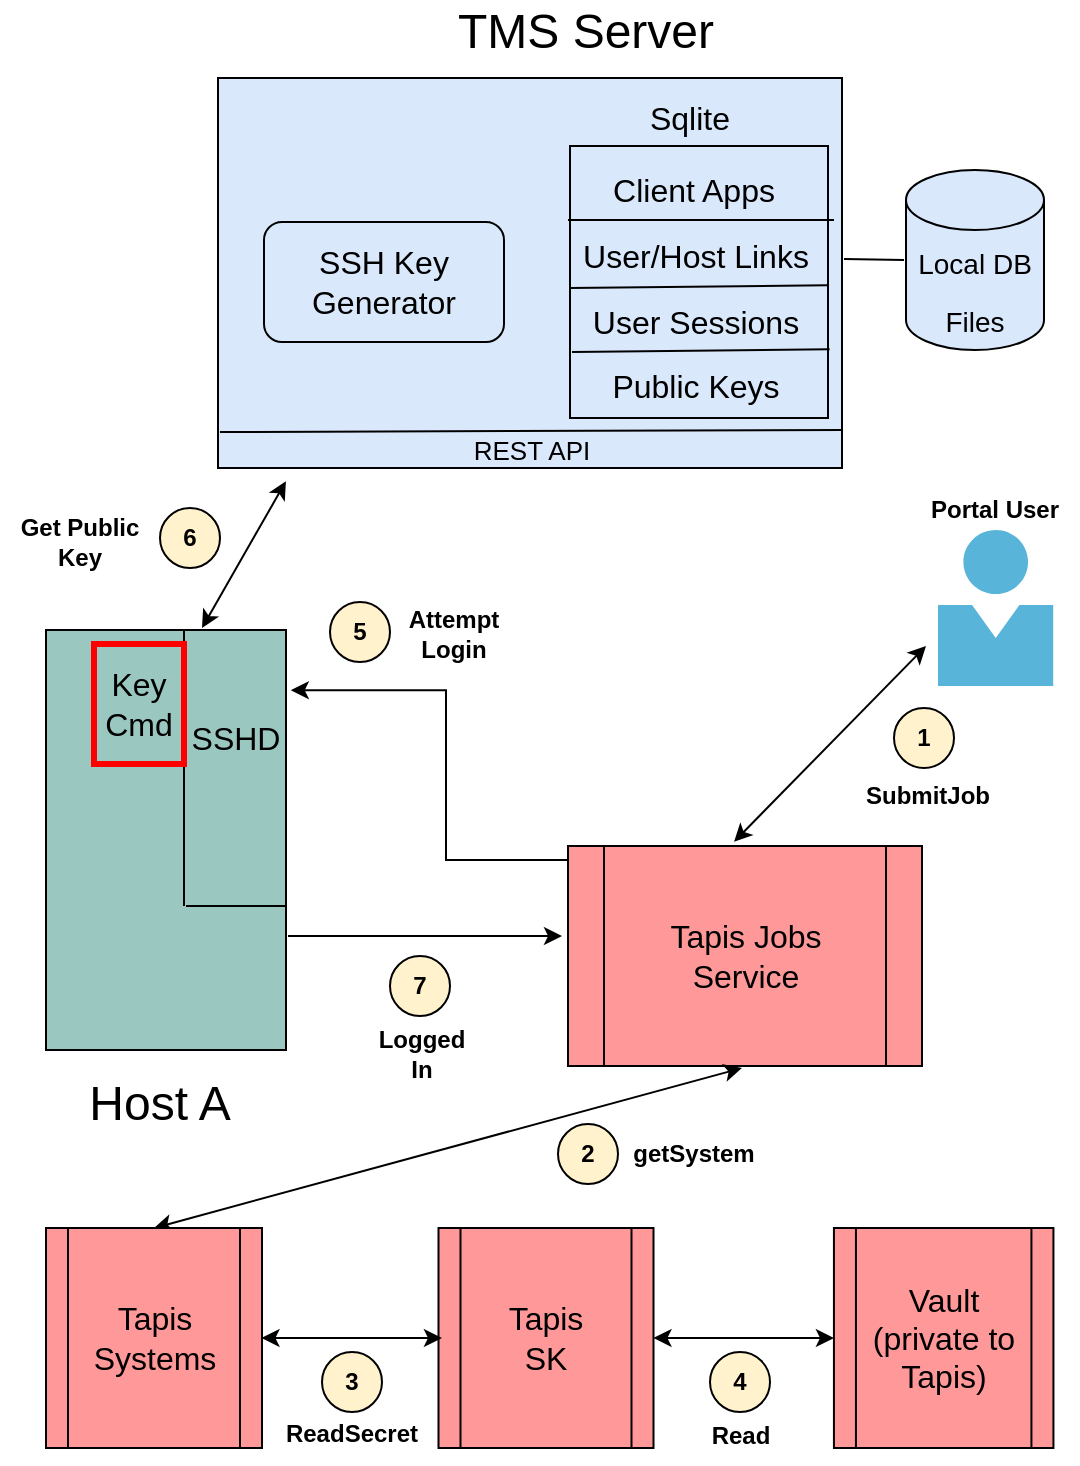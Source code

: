 <mxfile version="19.0.3" type="device"><diagram id="WpvKKH9HeB1tczCp6Pwm" name="Page-1"><mxGraphModel dx="1087" dy="863" grid="1" gridSize="10" guides="1" tooltips="1" connect="1" arrows="1" fold="1" page="1" pageScale="1" pageWidth="850" pageHeight="1100" math="0" shadow="0"><root><mxCell id="0"/><mxCell id="1" parent="0"/><mxCell id="M6zSFq0IvkL-IijFDvVV-1" value="" style="rounded=0;whiteSpace=wrap;html=1;fillColor=#DAE8FC;" parent="1" vertex="1"><mxGeometry x="138" y="75" width="312" height="195" as="geometry"/></mxCell><mxCell id="M6zSFq0IvkL-IijFDvVV-2" value="" style="edgeStyle=orthogonalEdgeStyle;rounded=0;orthogonalLoop=1;jettySize=auto;html=1;fontSize=16;startArrow=classic;startFill=1;endArrow=none;endFill=0;exitX=1.01;exitY=0.372;exitDx=0;exitDy=0;exitPerimeter=0;" parent="1" edge="1"><mxGeometry relative="1" as="geometry"><mxPoint x="174.4" y="381.12" as="sourcePoint"/><mxPoint x="313" y="466" as="targetPoint"/><Array as="points"><mxPoint x="252" y="381"/><mxPoint x="252" y="466"/></Array></mxGeometry></mxCell><mxCell id="M6zSFq0IvkL-IijFDvVV-3" value="" style="rounded=0;whiteSpace=wrap;html=1;fillColor=#9AC7BF;" parent="1" vertex="1"><mxGeometry x="52" y="351" width="120" height="210" as="geometry"/></mxCell><mxCell id="M6zSFq0IvkL-IijFDvVV-4" value="&lt;font style=&quot;font-size: 24px;&quot;&gt;TMS Server&lt;/font&gt;" style="text;html=1;strokeColor=none;fillColor=none;align=center;verticalAlign=middle;whiteSpace=wrap;rounded=0;" parent="1" vertex="1"><mxGeometry x="242" y="36" width="160" height="32" as="geometry"/></mxCell><mxCell id="M6zSFq0IvkL-IijFDvVV-5" value="&lt;font style=&quot;font-size: 24px;&quot;&gt;Host A&lt;/font&gt;" style="text;html=1;strokeColor=none;fillColor=none;align=center;verticalAlign=middle;whiteSpace=wrap;rounded=0;" parent="1" vertex="1"><mxGeometry x="29" y="571" width="160" height="33" as="geometry"/></mxCell><mxCell id="M6zSFq0IvkL-IijFDvVV-6" value="&lt;font style=&quot;font-size: 14px;&quot;&gt;Local DB&lt;br&gt;Files&lt;br&gt;&lt;/font&gt;" style="shape=cylinder3;whiteSpace=wrap;html=1;boundedLbl=1;backgroundOutline=1;size=15;fontSize=24;fillColor=#DAE8FC;" parent="1" vertex="1"><mxGeometry x="482" y="121" width="69" height="90" as="geometry"/></mxCell><mxCell id="M6zSFq0IvkL-IijFDvVV-7" value="" style="endArrow=none;html=1;rounded=0;fontSize=16;" parent="1" edge="1"><mxGeometry width="50" height="50" relative="1" as="geometry"><mxPoint x="451" y="165.5" as="sourcePoint"/><mxPoint x="481" y="166" as="targetPoint"/></mxGeometry></mxCell><mxCell id="M6zSFq0IvkL-IijFDvVV-8" value="" style="rounded=0;whiteSpace=wrap;html=1;fontSize=16;fillColor=#DAE8FC;" parent="1" vertex="1"><mxGeometry x="314" y="109" width="129" height="136" as="geometry"/></mxCell><mxCell id="M6zSFq0IvkL-IijFDvVV-9" value="User/Host Links" style="text;html=1;strokeColor=none;fillColor=none;align=center;verticalAlign=middle;whiteSpace=wrap;rounded=0;fontSize=16;" parent="1" vertex="1"><mxGeometry x="307" y="149" width="140" height="30" as="geometry"/></mxCell><mxCell id="M6zSFq0IvkL-IijFDvVV-10" value="Client Apps" style="text;html=1;strokeColor=none;fillColor=none;align=center;verticalAlign=middle;whiteSpace=wrap;rounded=0;fontSize=16;" parent="1" vertex="1"><mxGeometry x="306" y="116" width="140" height="30" as="geometry"/></mxCell><mxCell id="M6zSFq0IvkL-IijFDvVV-11" value="User Sessions" style="text;html=1;strokeColor=none;fillColor=none;align=center;verticalAlign=middle;whiteSpace=wrap;rounded=0;fontSize=16;" parent="1" vertex="1"><mxGeometry x="307" y="182" width="140" height="30" as="geometry"/></mxCell><mxCell id="M6zSFq0IvkL-IijFDvVV-12" value="Public Keys" style="text;html=1;strokeColor=none;fillColor=none;align=center;verticalAlign=middle;whiteSpace=wrap;rounded=0;fontSize=16;" parent="1" vertex="1"><mxGeometry x="307" y="215" width="140" height="27" as="geometry"/></mxCell><mxCell id="M6zSFq0IvkL-IijFDvVV-13" value="" style="endArrow=none;html=1;rounded=0;fontSize=16;entryX=1;entryY=1;entryDx=0;entryDy=0;exitX=0;exitY=0;exitDx=0;exitDy=0;" parent="1" target="M6zSFq0IvkL-IijFDvVV-10" edge="1"><mxGeometry width="50" height="50" relative="1" as="geometry"><mxPoint x="313" y="146" as="sourcePoint"/><mxPoint x="376.9" y="145.76" as="targetPoint"/></mxGeometry></mxCell><mxCell id="M6zSFq0IvkL-IijFDvVV-14" value="" style="endArrow=none;html=1;rounded=0;fontSize=16;entryX=0.92;entryY=-0.045;entryDx=0;entryDy=0;entryPerimeter=0;exitX=0;exitY=0;exitDx=0;exitDy=0;" parent="1" edge="1"><mxGeometry width="50" height="50" relative="1" as="geometry"><mxPoint x="314" y="180" as="sourcePoint"/><mxPoint x="442.8" y="178.65" as="targetPoint"/></mxGeometry></mxCell><mxCell id="M6zSFq0IvkL-IijFDvVV-15" value="" style="endArrow=none;html=1;rounded=0;fontSize=16;entryX=0.92;entryY=-0.045;entryDx=0;entryDy=0;entryPerimeter=0;exitX=0;exitY=0;exitDx=0;exitDy=0;" parent="1" edge="1"><mxGeometry width="50" height="50" relative="1" as="geometry"><mxPoint x="315" y="212" as="sourcePoint"/><mxPoint x="443.8" y="210.65" as="targetPoint"/></mxGeometry></mxCell><mxCell id="M6zSFq0IvkL-IijFDvVV-16" value="Sqlite" style="text;html=1;strokeColor=none;fillColor=none;align=center;verticalAlign=middle;whiteSpace=wrap;rounded=0;fontSize=16;" parent="1" vertex="1"><mxGeometry x="344" y="80" width="60" height="30" as="geometry"/></mxCell><mxCell id="M6zSFq0IvkL-IijFDvVV-17" value="" style="endArrow=none;html=1;rounded=0;fontSize=16;" parent="1" edge="1"><mxGeometry width="50" height="50" relative="1" as="geometry"><mxPoint x="139" y="252" as="sourcePoint"/><mxPoint x="450" y="251" as="targetPoint"/></mxGeometry></mxCell><mxCell id="M6zSFq0IvkL-IijFDvVV-18" value="&lt;font style=&quot;font-size: 13px;&quot;&gt;REST API&lt;/font&gt;" style="text;html=1;strokeColor=none;fillColor=none;align=center;verticalAlign=middle;whiteSpace=wrap;rounded=0;fontSize=16;" parent="1" vertex="1"><mxGeometry x="235" y="245" width="120" height="30" as="geometry"/></mxCell><mxCell id="M6zSFq0IvkL-IijFDvVV-20" value="SSH Key Generator" style="rounded=1;whiteSpace=wrap;html=1;fontSize=16;fillColor=#DAE8FC;" parent="1" vertex="1"><mxGeometry x="161" y="147" width="120" height="60" as="geometry"/></mxCell><mxCell id="M6zSFq0IvkL-IijFDvVV-22" value="Tapis Jobs&lt;br&gt;Service" style="shape=process;whiteSpace=wrap;html=1;backgroundOutline=1;fontSize=16;fillColor=#FF9999;" parent="1" vertex="1"><mxGeometry x="313" y="459" width="177" height="110" as="geometry"/></mxCell><mxCell id="M6zSFq0IvkL-IijFDvVV-27" value="" style="endArrow=none;html=1;rounded=0;fontSize=16;entryX=0.75;entryY=0;entryDx=0;entryDy=0;" parent="1" edge="1"><mxGeometry width="50" height="50" relative="1" as="geometry"><mxPoint x="121" y="489" as="sourcePoint"/><mxPoint x="121" y="351" as="targetPoint"/></mxGeometry></mxCell><mxCell id="M6zSFq0IvkL-IijFDvVV-28" value="SSHD" style="text;html=1;strokeColor=none;fillColor=none;align=center;verticalAlign=middle;whiteSpace=wrap;rounded=0;fontSize=16;" parent="1" vertex="1"><mxGeometry x="117" y="390" width="60" height="30" as="geometry"/></mxCell><mxCell id="M6zSFq0IvkL-IijFDvVV-29" value="" style="endArrow=none;html=1;rounded=0;fontSize=16;" parent="1" edge="1"><mxGeometry width="50" height="50" relative="1" as="geometry"><mxPoint x="122" y="489" as="sourcePoint"/><mxPoint x="172" y="489" as="targetPoint"/></mxGeometry></mxCell><mxCell id="M6zSFq0IvkL-IijFDvVV-32" value="Key Cmd" style="rounded=0;whiteSpace=wrap;html=1;fontSize=16;fillColor=#9AC7BF;rotation=0;strokeWidth=3;strokeColor=#FF0000;" parent="1" vertex="1"><mxGeometry x="76" y="358" width="45" height="60" as="geometry"/></mxCell><mxCell id="M6zSFq0IvkL-IijFDvVV-33" value="" style="sketch=0;aspect=fixed;html=1;points=[];align=center;image;fontSize=12;image=img/lib/mscae/Person.svg;" parent="1" vertex="1"><mxGeometry x="498" y="301" width="57.72" height="78" as="geometry"/></mxCell><mxCell id="M6zSFq0IvkL-IijFDvVV-34" value="" style="endArrow=classic;html=1;rounded=0;entryX=0.469;entryY=-0.019;entryDx=0;entryDy=0;entryPerimeter=0;startArrow=classic;startFill=1;" parent="1" target="M6zSFq0IvkL-IijFDvVV-22" edge="1"><mxGeometry width="50" height="50" relative="1" as="geometry"><mxPoint x="492" y="359" as="sourcePoint"/><mxPoint x="395.838" y="454.38" as="targetPoint"/></mxGeometry></mxCell><mxCell id="M6zSFq0IvkL-IijFDvVV-35" value="&lt;b&gt;1&lt;/b&gt;" style="ellipse;whiteSpace=wrap;html=1;aspect=fixed;fillColor=#FFF2CC;" parent="1" vertex="1"><mxGeometry x="476" y="390" width="30" height="30" as="geometry"/></mxCell><mxCell id="M6zSFq0IvkL-IijFDvVV-36" style="edgeStyle=orthogonalEdgeStyle;rounded=0;orthogonalLoop=1;jettySize=auto;html=1;exitX=0.5;exitY=1;exitDx=0;exitDy=0;startArrow=classic;startFill=1;endArrow=classic;endFill=1;" parent="1" source="M6zSFq0IvkL-IijFDvVV-35" target="M6zSFq0IvkL-IijFDvVV-35" edge="1"><mxGeometry relative="1" as="geometry"/></mxCell><mxCell id="M6zSFq0IvkL-IijFDvVV-38" value="&lt;b&gt;5&lt;/b&gt;" style="ellipse;whiteSpace=wrap;html=1;aspect=fixed;fillColor=#FFF2CC;" parent="1" vertex="1"><mxGeometry x="194" y="337" width="30" height="30" as="geometry"/></mxCell><mxCell id="M6zSFq0IvkL-IijFDvVV-40" value="&lt;b&gt;SubmitJob&lt;/b&gt;" style="text;html=1;strokeColor=none;fillColor=none;align=center;verticalAlign=middle;whiteSpace=wrap;rounded=0;" parent="1" vertex="1"><mxGeometry x="446" y="419" width="94" height="30" as="geometry"/></mxCell><mxCell id="M6zSFq0IvkL-IijFDvVV-41" value="&lt;b&gt;Attempt Login&lt;/b&gt;" style="text;html=1;strokeColor=none;fillColor=none;align=center;verticalAlign=middle;whiteSpace=wrap;rounded=0;" parent="1" vertex="1"><mxGeometry x="232" y="338" width="48" height="30" as="geometry"/></mxCell><mxCell id="M6zSFq0IvkL-IijFDvVV-42" value="" style="endArrow=classic;html=1;rounded=0;fontSize=16;entryX=0.086;entryY=1.014;entryDx=0;entryDy=0;entryPerimeter=0;startArrow=classic;startFill=1;" parent="1" edge="1"><mxGeometry width="50" height="50" relative="1" as="geometry"><mxPoint x="130" y="350" as="sourcePoint"/><mxPoint x="171.96" y="276.634" as="targetPoint"/></mxGeometry></mxCell><mxCell id="M6zSFq0IvkL-IijFDvVV-43" value="&lt;b&gt;6&lt;/b&gt;" style="ellipse;whiteSpace=wrap;html=1;aspect=fixed;fillColor=#FFF2CC;" parent="1" vertex="1"><mxGeometry x="109" y="290" width="30" height="30" as="geometry"/></mxCell><mxCell id="M6zSFq0IvkL-IijFDvVV-44" value="&lt;b&gt;Get Public Key&lt;/b&gt;" style="text;html=1;strokeColor=none;fillColor=none;align=center;verticalAlign=middle;whiteSpace=wrap;rounded=0;" parent="1" vertex="1"><mxGeometry x="33" y="292" width="72" height="30" as="geometry"/></mxCell><mxCell id="918ucn2GUy7M536dIKDZ-1" value="&lt;b&gt;Portal User&lt;/b&gt;" style="text;html=1;strokeColor=none;fillColor=none;align=center;verticalAlign=middle;whiteSpace=wrap;rounded=0;" parent="1" vertex="1"><mxGeometry x="485" y="276" width="83" height="30" as="geometry"/></mxCell><mxCell id="918ucn2GUy7M536dIKDZ-3" value="" style="endArrow=classic;html=1;rounded=0;fontSize=16;startArrow=classic;startFill=1;endFill=1;exitX=0.5;exitY=0;exitDx=0;exitDy=0;" parent="1" source="cp1jKN-kUIisdXZ7p6E0-1" edge="1"><mxGeometry width="50" height="50" relative="1" as="geometry"><mxPoint x="177" y="641" as="sourcePoint"/><mxPoint x="400" y="570" as="targetPoint"/></mxGeometry></mxCell><mxCell id="918ucn2GUy7M536dIKDZ-4" value="Vault&lt;br&gt;(private to Tapis)" style="shape=process;whiteSpace=wrap;html=1;backgroundOutline=1;fontSize=16;fillColor=#FF9999;" parent="1" vertex="1"><mxGeometry x="445.97" y="650" width="109.75" height="110" as="geometry"/></mxCell><mxCell id="918ucn2GUy7M536dIKDZ-5" value="&lt;b&gt;2&lt;/b&gt;" style="ellipse;whiteSpace=wrap;html=1;aspect=fixed;fillColor=#FFF2CC;" parent="1" vertex="1"><mxGeometry x="308" y="598" width="30" height="30" as="geometry"/></mxCell><mxCell id="918ucn2GUy7M536dIKDZ-6" value="&lt;b&gt;getSystem&lt;/b&gt;" style="text;html=1;strokeColor=none;fillColor=none;align=center;verticalAlign=middle;whiteSpace=wrap;rounded=0;" parent="1" vertex="1"><mxGeometry x="334" y="598" width="84" height="30" as="geometry"/></mxCell><mxCell id="XqJ7weECLL1IpEM_Zrqt-1" value="Tapis&lt;br&gt;SK" style="shape=process;whiteSpace=wrap;html=1;backgroundOutline=1;fontSize=16;fillColor=#FF9999;" parent="1" vertex="1"><mxGeometry x="248.25" y="650" width="107.5" height="110" as="geometry"/></mxCell><mxCell id="XqJ7weECLL1IpEM_Zrqt-3" value="" style="endArrow=classic;html=1;rounded=0;fontSize=16;startArrow=classic;startFill=1;endFill=1;exitX=1;exitY=0.5;exitDx=0;exitDy=0;" parent="1" source="XqJ7weECLL1IpEM_Zrqt-1" target="918ucn2GUy7M536dIKDZ-4" edge="1"><mxGeometry width="50" height="50" relative="1" as="geometry"><mxPoint x="280" y="705" as="sourcePoint"/><mxPoint x="410" y="580" as="targetPoint"/></mxGeometry></mxCell><mxCell id="XqJ7weECLL1IpEM_Zrqt-4" value="&lt;b&gt;3&lt;/b&gt;" style="ellipse;whiteSpace=wrap;html=1;aspect=fixed;fillColor=#FFF2CC;" parent="1" vertex="1"><mxGeometry x="190" y="712" width="30" height="30" as="geometry"/></mxCell><mxCell id="XqJ7weECLL1IpEM_Zrqt-5" value="&lt;b&gt;Read&lt;/b&gt;" style="text;html=1;strokeColor=none;fillColor=none;align=center;verticalAlign=middle;whiteSpace=wrap;rounded=0;" parent="1" vertex="1"><mxGeometry x="374" y="740" width="51" height="28" as="geometry"/></mxCell><mxCell id="XqJ7weECLL1IpEM_Zrqt-6" value="&lt;b&gt;7&lt;/b&gt;" style="ellipse;whiteSpace=wrap;html=1;aspect=fixed;fillColor=#FFF2CC;" parent="1" vertex="1"><mxGeometry x="224" y="514" width="30" height="30" as="geometry"/></mxCell><mxCell id="XqJ7weECLL1IpEM_Zrqt-7" value="&lt;b&gt;Logged In&lt;/b&gt;" style="text;html=1;strokeColor=none;fillColor=none;align=center;verticalAlign=middle;whiteSpace=wrap;rounded=0;" parent="1" vertex="1"><mxGeometry x="216" y="548" width="48" height="30" as="geometry"/></mxCell><mxCell id="XqJ7weECLL1IpEM_Zrqt-8" value="" style="endArrow=classic;html=1;rounded=0;fontSize=16;startArrow=none;startFill=0;endFill=1;" parent="1" edge="1"><mxGeometry width="50" height="50" relative="1" as="geometry"><mxPoint x="173" y="504" as="sourcePoint"/><mxPoint x="310" y="504" as="targetPoint"/></mxGeometry></mxCell><mxCell id="cp1jKN-kUIisdXZ7p6E0-1" value="Tapis&lt;br&gt;Systems" style="shape=process;whiteSpace=wrap;html=1;backgroundOutline=1;fontSize=16;fillColor=#FF9999;" parent="1" vertex="1"><mxGeometry x="52" y="650" width="108" height="110" as="geometry"/></mxCell><mxCell id="cp1jKN-kUIisdXZ7p6E0-6" value="&lt;b&gt;ReadSecret&lt;/b&gt;" style="text;html=1;strokeColor=none;fillColor=none;align=center;verticalAlign=middle;whiteSpace=wrap;rounded=0;" parent="1" vertex="1"><mxGeometry x="163" y="738" width="84" height="30" as="geometry"/></mxCell><mxCell id="cp1jKN-kUIisdXZ7p6E0-8" value="" style="endArrow=classic;html=1;rounded=0;fontSize=16;startArrow=classic;startFill=1;endFill=1;exitX=1;exitY=0.5;exitDx=0;exitDy=0;" parent="1" edge="1"><mxGeometry width="50" height="50" relative="1" as="geometry"><mxPoint x="159.75" y="705" as="sourcePoint"/><mxPoint x="249.97" y="705" as="targetPoint"/></mxGeometry></mxCell><mxCell id="cp1jKN-kUIisdXZ7p6E0-9" value="&lt;b&gt;4&lt;/b&gt;" style="ellipse;whiteSpace=wrap;html=1;aspect=fixed;fillColor=#FFF2CC;" parent="1" vertex="1"><mxGeometry x="384" y="712" width="30" height="30" as="geometry"/></mxCell></root></mxGraphModel></diagram></mxfile>